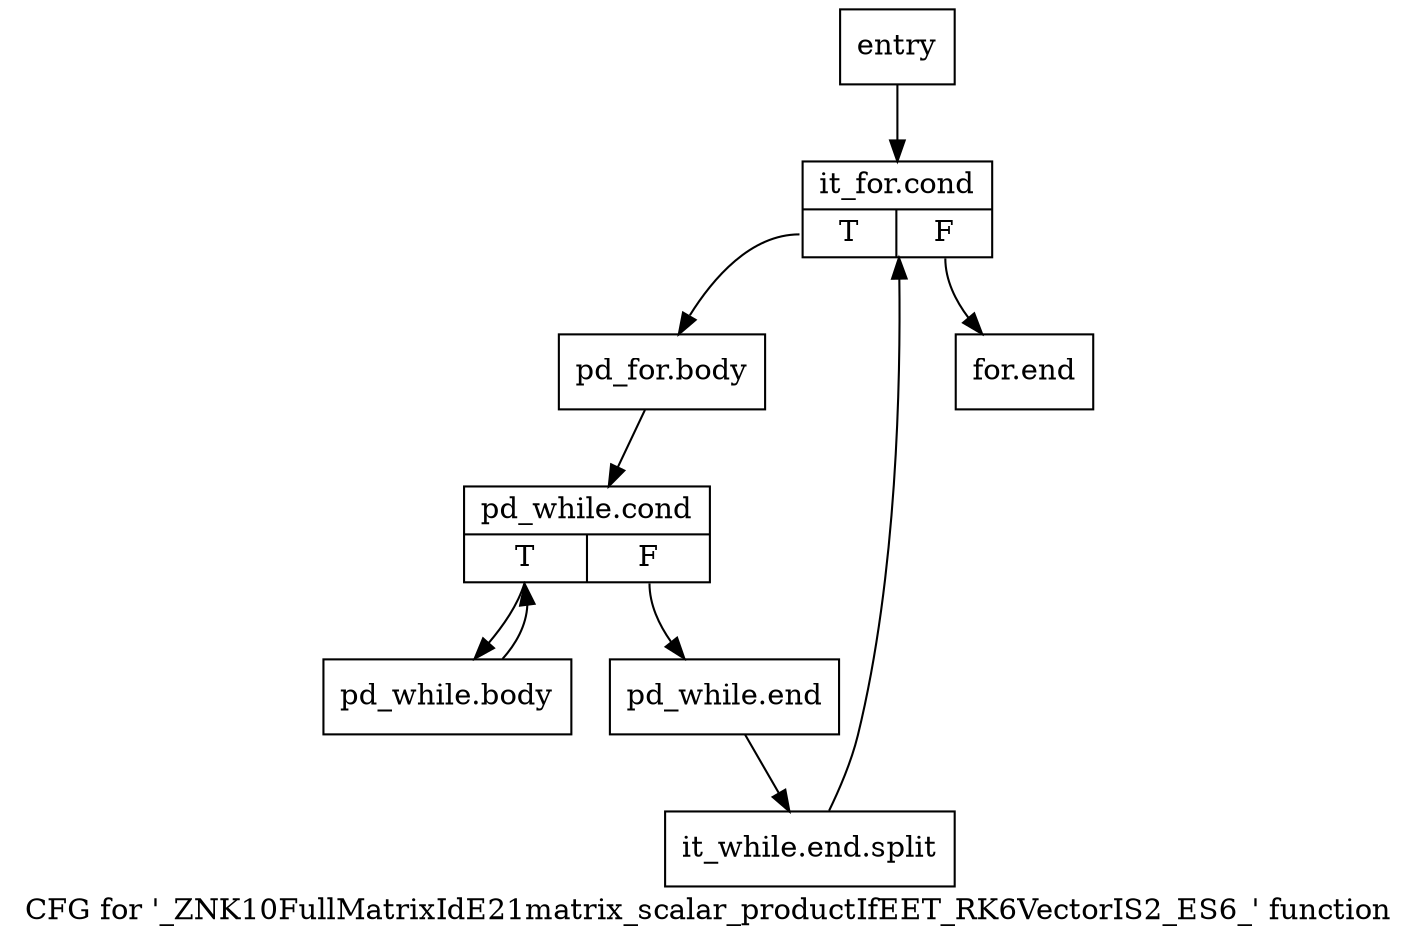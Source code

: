 digraph "CFG for '_ZNK10FullMatrixIdE21matrix_scalar_productIfEET_RK6VectorIS2_ES6_' function" {
	label="CFG for '_ZNK10FullMatrixIdE21matrix_scalar_productIfEET_RK6VectorIS2_ES6_' function";

	Node0x5678850 [shape=record,label="{entry}"];
	Node0x5678850 -> Node0x5678cb0;
	Node0x5678cb0 [shape=record,label="{it_for.cond|{<s0>T|<s1>F}}"];
	Node0x5678cb0:s0 -> Node0x5678d00;
	Node0x5678cb0:s1 -> Node0x5678e40;
	Node0x5678d00 [shape=record,label="{pd_for.body}"];
	Node0x5678d00 -> Node0x5678d50;
	Node0x5678d50 [shape=record,label="{pd_while.cond|{<s0>T|<s1>F}}"];
	Node0x5678d50:s0 -> Node0x5678da0;
	Node0x5678d50:s1 -> Node0x5678df0;
	Node0x5678da0 [shape=record,label="{pd_while.body}"];
	Node0x5678da0 -> Node0x5678d50;
	Node0x5678df0 [shape=record,label="{pd_while.end}"];
	Node0x5678df0 -> Node0xa8649c0;
	Node0xa8649c0 [shape=record,label="{it_while.end.split}"];
	Node0xa8649c0 -> Node0x5678cb0;
	Node0x5678e40 [shape=record,label="{for.end}"];
}
